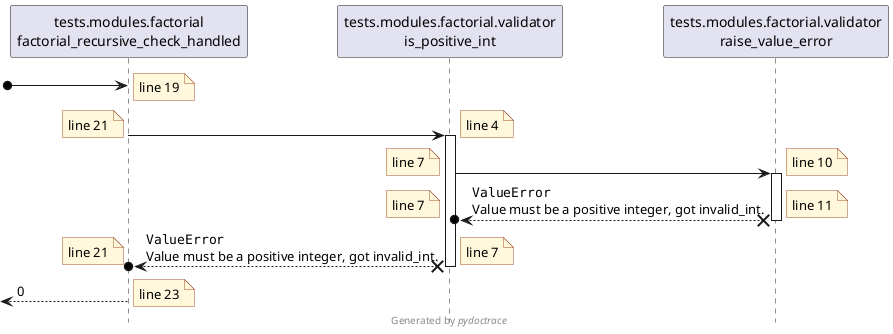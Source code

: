 @startuml tests.modules.factorial.factorial_recursive_check_handled-sequence
skinparam BoxPadding 10
skinparam ParticipantPadding 5
skinparam NoteBackgroundColor Cornsilk
skinparam NoteBorderColor Sienna
hide footbox

[o-> "tests.modules.factorial\nfactorial_recursive_check_handled"
note right: line 19

"tests.modules.factorial\nfactorial_recursive_check_handled" -> "tests.modules.factorial.validator\nis_positive_int" ++
note left: line 21
note right: line 4

"tests.modules.factorial.validator\nis_positive_int" -> "tests.modules.factorial.validator\nraise_value_error" ++
note left: line 7
note right: line 10

"tests.modules.factorial.validator\nis_positive_int" o<--x "tests.modules.factorial.validator\nraise_value_error": ""ValueError""\nValue must be a positive integer, got invalid_int.
deactivate "tests.modules.factorial.validator\nraise_value_error"
note right: line 11
note left: line 7

"tests.modules.factorial\nfactorial_recursive_check_handled" o<--x "tests.modules.factorial.validator\nis_positive_int": ""ValueError""\nValue must be a positive integer, got invalid_int.
deactivate "tests.modules.factorial.validator\nis_positive_int"
note right: line 7
note left: line 21

[<-- "tests.modules.factorial\nfactorial_recursive_check_handled": 0
note right: line 23

footer Generated by //pydoctrace//
@enduml
